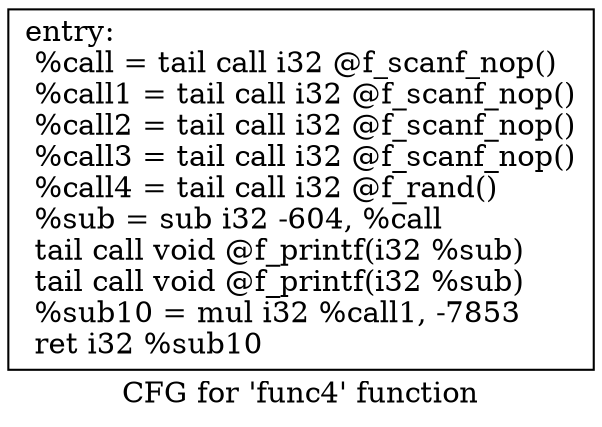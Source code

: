 digraph "CFG for 'func4' function" {
	label="CFG for 'func4' function";

	Node0x55ff5522d540 [shape=record,label="{entry:\l  %call = tail call i32 @f_scanf_nop()\l  %call1 = tail call i32 @f_scanf_nop()\l  %call2 = tail call i32 @f_scanf_nop()\l  %call3 = tail call i32 @f_scanf_nop()\l  %call4 = tail call i32 @f_rand()\l  %sub = sub i32 -604, %call\l  tail call void @f_printf(i32 %sub)\l  tail call void @f_printf(i32 %sub)\l  %sub10 = mul i32 %call1, -7853\l  ret i32 %sub10\l}"];
}
